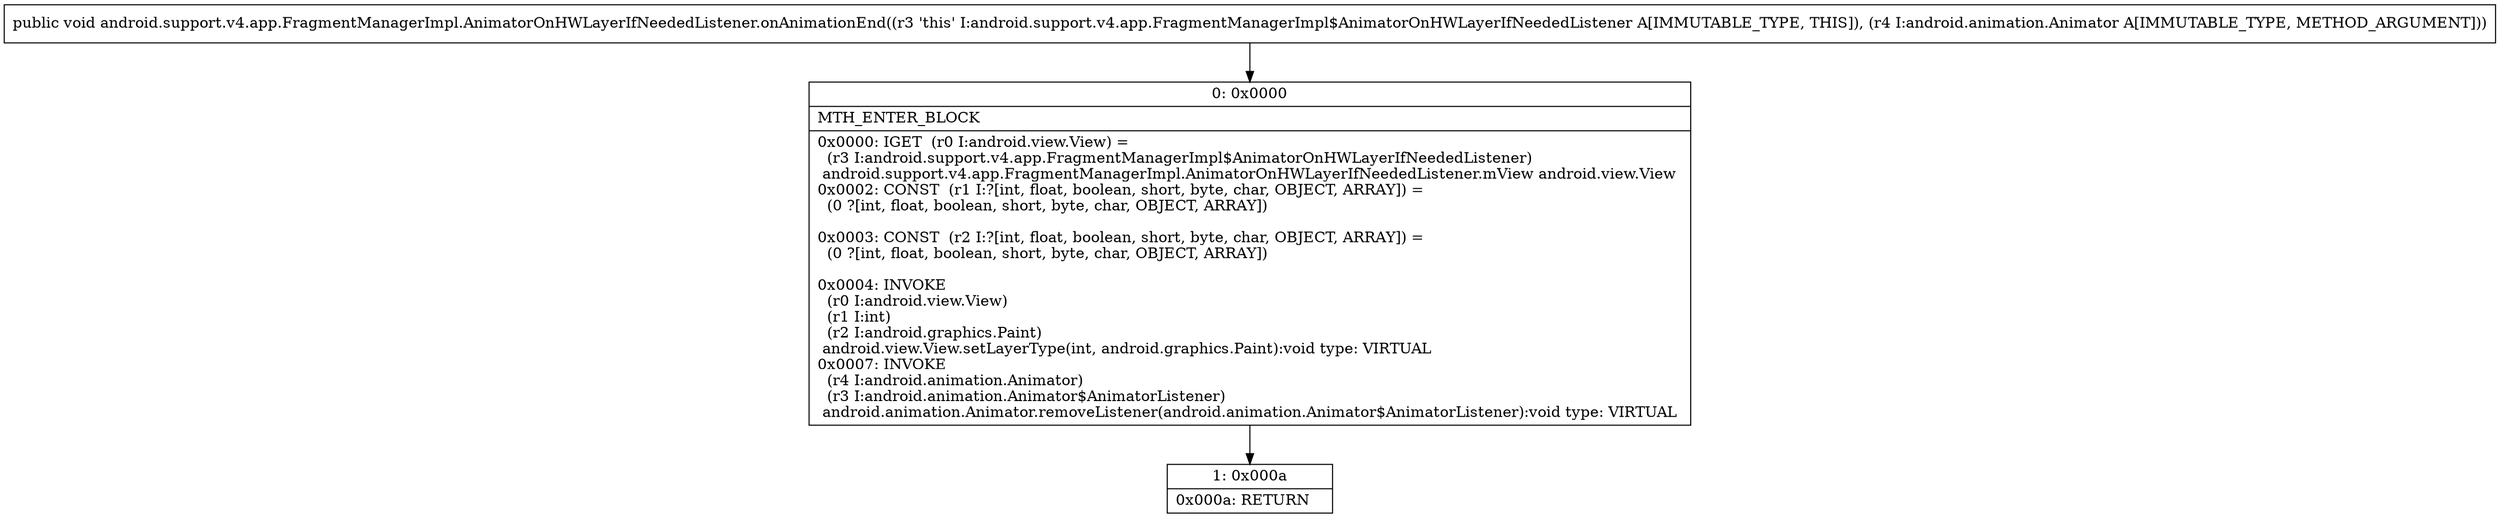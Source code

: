 digraph "CFG forandroid.support.v4.app.FragmentManagerImpl.AnimatorOnHWLayerIfNeededListener.onAnimationEnd(Landroid\/animation\/Animator;)V" {
Node_0 [shape=record,label="{0\:\ 0x0000|MTH_ENTER_BLOCK\l|0x0000: IGET  (r0 I:android.view.View) = \l  (r3 I:android.support.v4.app.FragmentManagerImpl$AnimatorOnHWLayerIfNeededListener)\l android.support.v4.app.FragmentManagerImpl.AnimatorOnHWLayerIfNeededListener.mView android.view.View \l0x0002: CONST  (r1 I:?[int, float, boolean, short, byte, char, OBJECT, ARRAY]) = \l  (0 ?[int, float, boolean, short, byte, char, OBJECT, ARRAY])\l \l0x0003: CONST  (r2 I:?[int, float, boolean, short, byte, char, OBJECT, ARRAY]) = \l  (0 ?[int, float, boolean, short, byte, char, OBJECT, ARRAY])\l \l0x0004: INVOKE  \l  (r0 I:android.view.View)\l  (r1 I:int)\l  (r2 I:android.graphics.Paint)\l android.view.View.setLayerType(int, android.graphics.Paint):void type: VIRTUAL \l0x0007: INVOKE  \l  (r4 I:android.animation.Animator)\l  (r3 I:android.animation.Animator$AnimatorListener)\l android.animation.Animator.removeListener(android.animation.Animator$AnimatorListener):void type: VIRTUAL \l}"];
Node_1 [shape=record,label="{1\:\ 0x000a|0x000a: RETURN   \l}"];
MethodNode[shape=record,label="{public void android.support.v4.app.FragmentManagerImpl.AnimatorOnHWLayerIfNeededListener.onAnimationEnd((r3 'this' I:android.support.v4.app.FragmentManagerImpl$AnimatorOnHWLayerIfNeededListener A[IMMUTABLE_TYPE, THIS]), (r4 I:android.animation.Animator A[IMMUTABLE_TYPE, METHOD_ARGUMENT])) }"];
MethodNode -> Node_0;
Node_0 -> Node_1;
}


